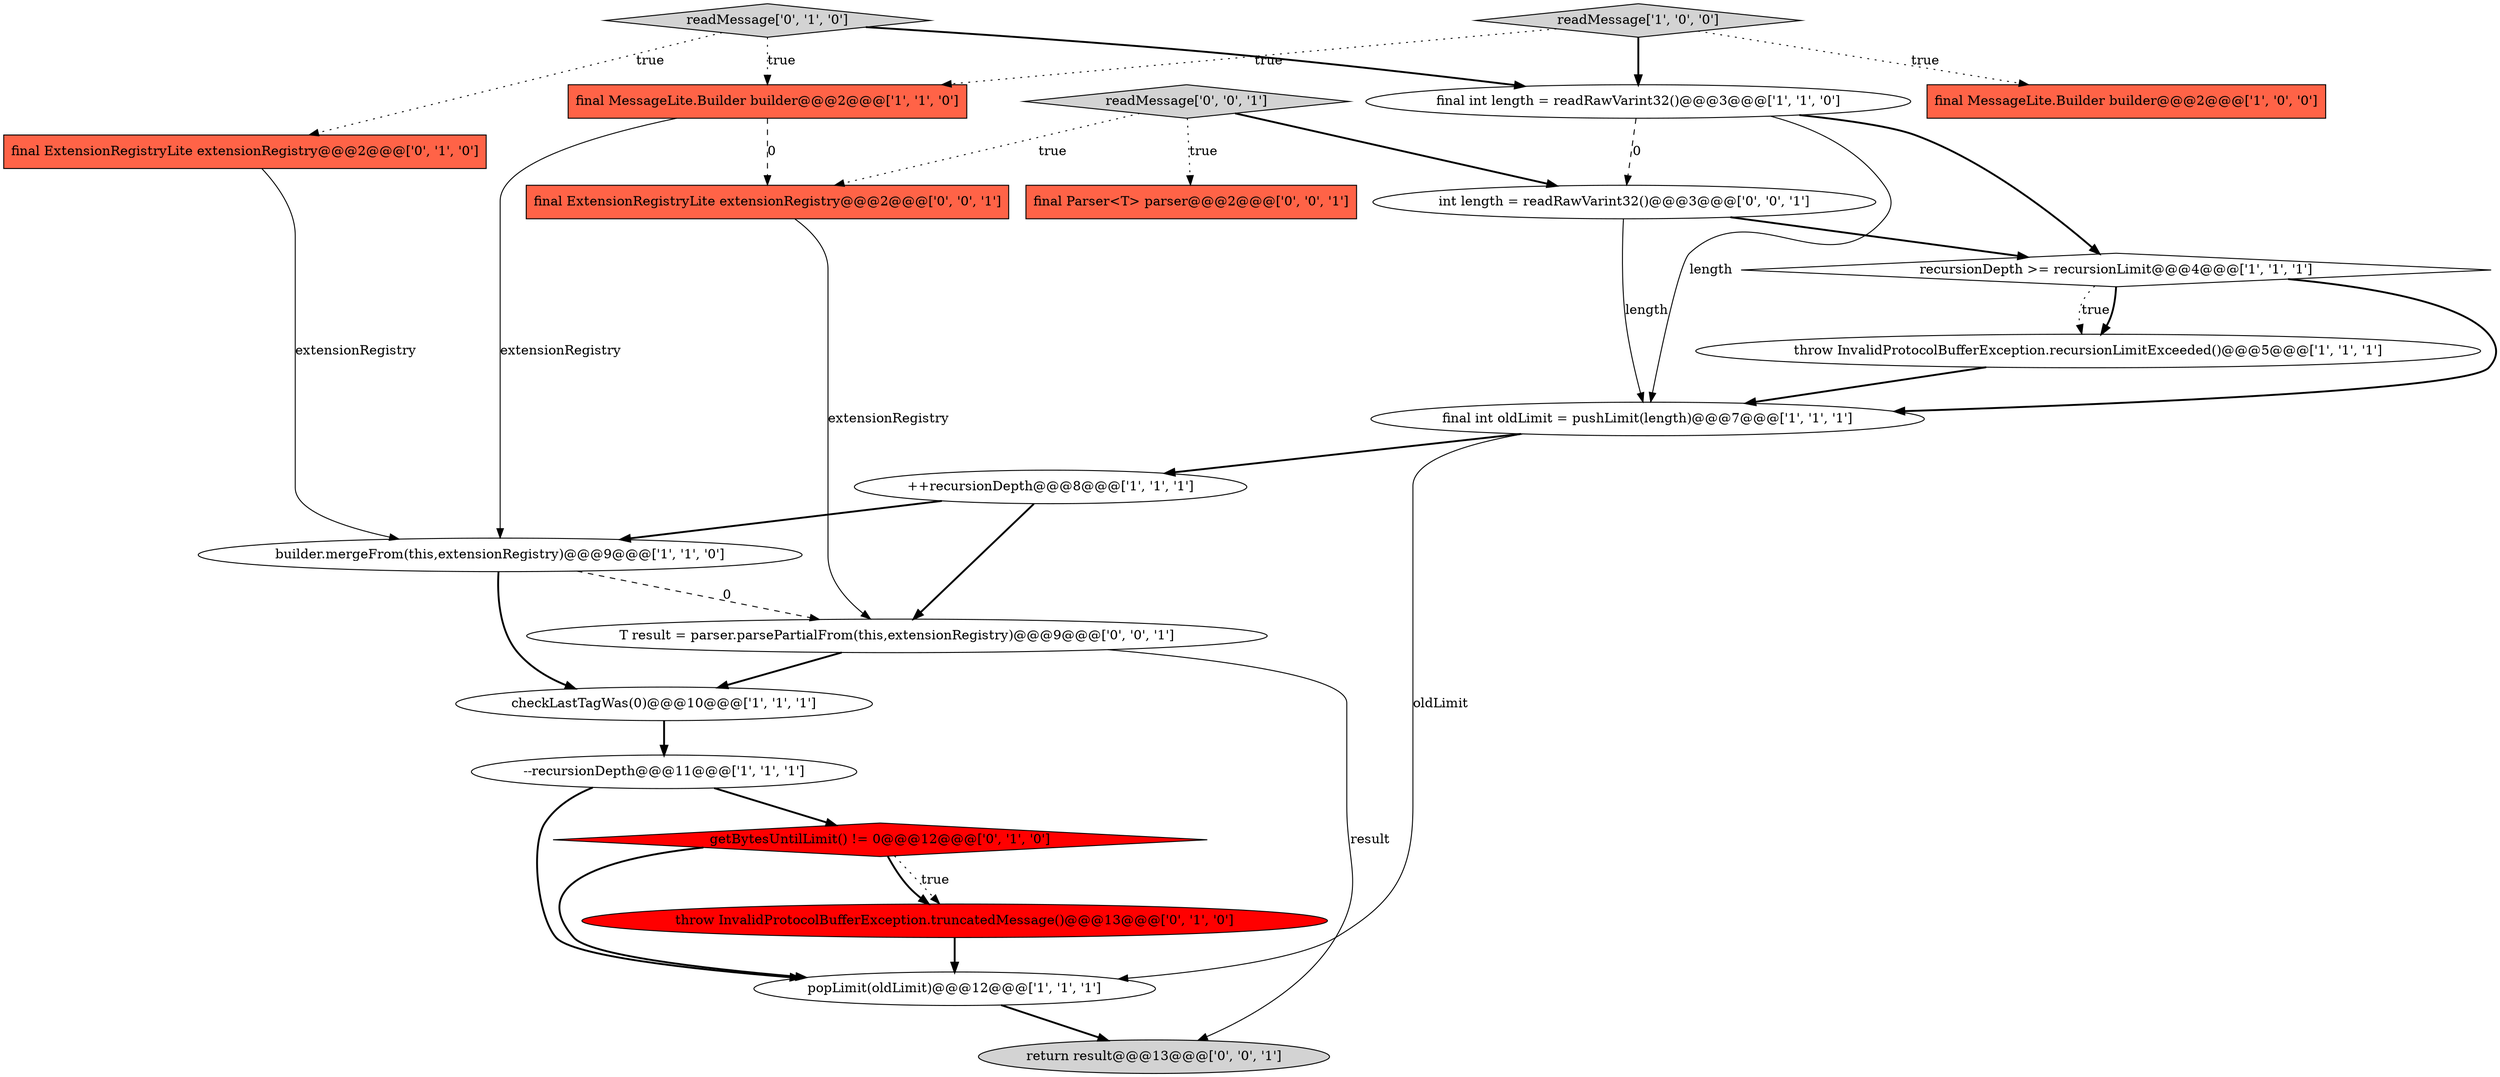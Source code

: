 digraph {
9 [style = filled, label = "--recursionDepth@@@11@@@['1', '1', '1']", fillcolor = white, shape = ellipse image = "AAA0AAABBB1BBB"];
4 [style = filled, label = "popLimit(oldLimit)@@@12@@@['1', '1', '1']", fillcolor = white, shape = ellipse image = "AAA0AAABBB1BBB"];
11 [style = filled, label = "final int oldLimit = pushLimit(length)@@@7@@@['1', '1', '1']", fillcolor = white, shape = ellipse image = "AAA0AAABBB1BBB"];
0 [style = filled, label = "++recursionDepth@@@8@@@['1', '1', '1']", fillcolor = white, shape = ellipse image = "AAA0AAABBB1BBB"];
5 [style = filled, label = "throw InvalidProtocolBufferException.recursionLimitExceeded()@@@5@@@['1', '1', '1']", fillcolor = white, shape = ellipse image = "AAA0AAABBB1BBB"];
14 [style = filled, label = "getBytesUntilLimit() != 0@@@12@@@['0', '1', '0']", fillcolor = red, shape = diamond image = "AAA1AAABBB2BBB"];
17 [style = filled, label = "final Parser<T> parser@@@2@@@['0', '0', '1']", fillcolor = tomato, shape = box image = "AAA0AAABBB3BBB"];
16 [style = filled, label = "readMessage['0', '0', '1']", fillcolor = lightgray, shape = diamond image = "AAA0AAABBB3BBB"];
12 [style = filled, label = "final ExtensionRegistryLite extensionRegistry@@@2@@@['0', '1', '0']", fillcolor = tomato, shape = box image = "AAA0AAABBB2BBB"];
13 [style = filled, label = "readMessage['0', '1', '0']", fillcolor = lightgray, shape = diamond image = "AAA0AAABBB2BBB"];
1 [style = filled, label = "final int length = readRawVarint32()@@@3@@@['1', '1', '0']", fillcolor = white, shape = ellipse image = "AAA0AAABBB1BBB"];
6 [style = filled, label = "final MessageLite.Builder builder@@@2@@@['1', '0', '0']", fillcolor = tomato, shape = box image = "AAA0AAABBB1BBB"];
15 [style = filled, label = "throw InvalidProtocolBufferException.truncatedMessage()@@@13@@@['0', '1', '0']", fillcolor = red, shape = ellipse image = "AAA1AAABBB2BBB"];
2 [style = filled, label = "checkLastTagWas(0)@@@10@@@['1', '1', '1']", fillcolor = white, shape = ellipse image = "AAA0AAABBB1BBB"];
8 [style = filled, label = "final MessageLite.Builder builder@@@2@@@['1', '1', '0']", fillcolor = tomato, shape = box image = "AAA0AAABBB1BBB"];
10 [style = filled, label = "recursionDepth >= recursionLimit@@@4@@@['1', '1', '1']", fillcolor = white, shape = diamond image = "AAA0AAABBB1BBB"];
20 [style = filled, label = "T result = parser.parsePartialFrom(this,extensionRegistry)@@@9@@@['0', '0', '1']", fillcolor = white, shape = ellipse image = "AAA0AAABBB3BBB"];
19 [style = filled, label = "int length = readRawVarint32()@@@3@@@['0', '0', '1']", fillcolor = white, shape = ellipse image = "AAA0AAABBB3BBB"];
18 [style = filled, label = "return result@@@13@@@['0', '0', '1']", fillcolor = lightgray, shape = ellipse image = "AAA0AAABBB3BBB"];
21 [style = filled, label = "final ExtensionRegistryLite extensionRegistry@@@2@@@['0', '0', '1']", fillcolor = tomato, shape = box image = "AAA0AAABBB3BBB"];
7 [style = filled, label = "builder.mergeFrom(this,extensionRegistry)@@@9@@@['1', '1', '0']", fillcolor = white, shape = ellipse image = "AAA0AAABBB1BBB"];
3 [style = filled, label = "readMessage['1', '0', '0']", fillcolor = lightgray, shape = diamond image = "AAA0AAABBB1BBB"];
3->1 [style = bold, label=""];
13->12 [style = dotted, label="true"];
1->11 [style = solid, label="length"];
21->20 [style = solid, label="extensionRegistry"];
20->18 [style = solid, label="result"];
9->4 [style = bold, label=""];
16->17 [style = dotted, label="true"];
1->19 [style = dashed, label="0"];
7->20 [style = dashed, label="0"];
19->10 [style = bold, label=""];
4->18 [style = bold, label=""];
2->9 [style = bold, label=""];
8->21 [style = dashed, label="0"];
3->6 [style = dotted, label="true"];
16->19 [style = bold, label=""];
10->5 [style = dotted, label="true"];
8->7 [style = solid, label="extensionRegistry"];
13->1 [style = bold, label=""];
0->7 [style = bold, label=""];
20->2 [style = bold, label=""];
14->15 [style = dotted, label="true"];
11->0 [style = bold, label=""];
10->5 [style = bold, label=""];
13->8 [style = dotted, label="true"];
7->2 [style = bold, label=""];
15->4 [style = bold, label=""];
9->14 [style = bold, label=""];
16->21 [style = dotted, label="true"];
0->20 [style = bold, label=""];
11->4 [style = solid, label="oldLimit"];
12->7 [style = solid, label="extensionRegistry"];
5->11 [style = bold, label=""];
19->11 [style = solid, label="length"];
14->15 [style = bold, label=""];
3->8 [style = dotted, label="true"];
1->10 [style = bold, label=""];
14->4 [style = bold, label=""];
10->11 [style = bold, label=""];
}
